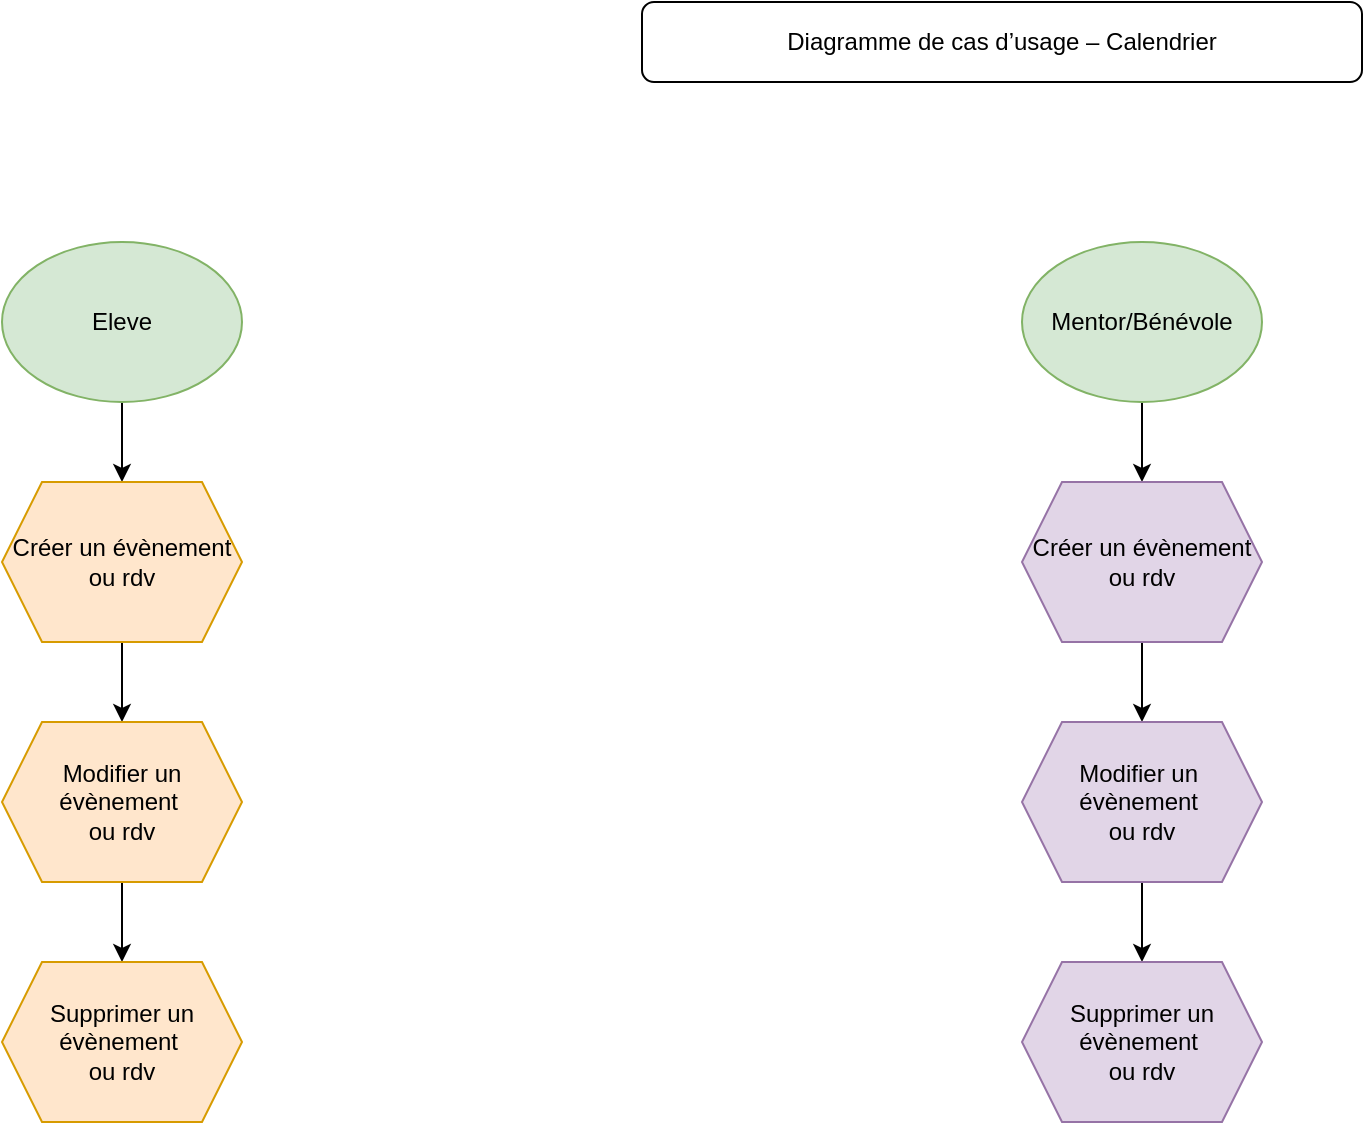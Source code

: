 <mxfile version="27.0.2">
  <diagram name="Page-1" id="TuSAUj7IL6eheAN_gJC7">
    <mxGraphModel dx="1378" dy="832" grid="1" gridSize="10" guides="1" tooltips="1" connect="1" arrows="1" fold="1" page="1" pageScale="1" pageWidth="827" pageHeight="1169" math="0" shadow="0">
      <root>
        <mxCell id="0" />
        <mxCell id="1" parent="0" />
        <mxCell id="D2SJP2fWWxtvxuzkvLlc-10" value="" style="edgeStyle=orthogonalEdgeStyle;rounded=0;orthogonalLoop=1;jettySize=auto;html=1;" edge="1" parent="1" source="D2SJP2fWWxtvxuzkvLlc-1" target="D2SJP2fWWxtvxuzkvLlc-4">
          <mxGeometry relative="1" as="geometry" />
        </mxCell>
        <mxCell id="D2SJP2fWWxtvxuzkvLlc-1" value="Eleve" style="ellipse;whiteSpace=wrap;html=1;fillColor=#d5e8d4;strokeColor=#82b366;" vertex="1" parent="1">
          <mxGeometry x="80" y="160" width="120" height="80" as="geometry" />
        </mxCell>
        <mxCell id="D2SJP2fWWxtvxuzkvLlc-13" value="" style="edgeStyle=orthogonalEdgeStyle;rounded=0;orthogonalLoop=1;jettySize=auto;html=1;" edge="1" parent="1" source="D2SJP2fWWxtvxuzkvLlc-2" target="D2SJP2fWWxtvxuzkvLlc-5">
          <mxGeometry relative="1" as="geometry" />
        </mxCell>
        <mxCell id="D2SJP2fWWxtvxuzkvLlc-2" value="Mentor/Bénévole" style="ellipse;whiteSpace=wrap;html=1;fillColor=#d5e8d4;strokeColor=#82b366;" vertex="1" parent="1">
          <mxGeometry x="590" y="160" width="120" height="80" as="geometry" />
        </mxCell>
        <mxCell id="D2SJP2fWWxtvxuzkvLlc-3" value="Diagramme de cas d’usage – Calendrier" style="rounded=1;whiteSpace=wrap;html=1;" vertex="1" parent="1">
          <mxGeometry x="400" y="40" width="360" height="40" as="geometry" />
        </mxCell>
        <mxCell id="D2SJP2fWWxtvxuzkvLlc-11" value="" style="edgeStyle=orthogonalEdgeStyle;rounded=0;orthogonalLoop=1;jettySize=auto;html=1;" edge="1" parent="1" source="D2SJP2fWWxtvxuzkvLlc-4" target="D2SJP2fWWxtvxuzkvLlc-6">
          <mxGeometry relative="1" as="geometry" />
        </mxCell>
        <mxCell id="D2SJP2fWWxtvxuzkvLlc-4" value="Créer un évènement&lt;div&gt;ou rdv&lt;/div&gt;" style="shape=hexagon;perimeter=hexagonPerimeter2;whiteSpace=wrap;html=1;fixedSize=1;fillColor=#ffe6cc;strokeColor=#d79b00;" vertex="1" parent="1">
          <mxGeometry x="80" y="280" width="120" height="80" as="geometry" />
        </mxCell>
        <mxCell id="D2SJP2fWWxtvxuzkvLlc-14" value="" style="edgeStyle=orthogonalEdgeStyle;rounded=0;orthogonalLoop=1;jettySize=auto;html=1;" edge="1" parent="1" source="D2SJP2fWWxtvxuzkvLlc-5" target="D2SJP2fWWxtvxuzkvLlc-8">
          <mxGeometry relative="1" as="geometry" />
        </mxCell>
        <mxCell id="D2SJP2fWWxtvxuzkvLlc-5" value="Créer un évènement&lt;div&gt;ou rdv&lt;/div&gt;" style="shape=hexagon;perimeter=hexagonPerimeter2;whiteSpace=wrap;html=1;fixedSize=1;fillColor=#e1d5e7;strokeColor=#9673a6;" vertex="1" parent="1">
          <mxGeometry x="590" y="280" width="120" height="80" as="geometry" />
        </mxCell>
        <mxCell id="D2SJP2fWWxtvxuzkvLlc-12" value="" style="edgeStyle=orthogonalEdgeStyle;rounded=0;orthogonalLoop=1;jettySize=auto;html=1;" edge="1" parent="1" source="D2SJP2fWWxtvxuzkvLlc-6" target="D2SJP2fWWxtvxuzkvLlc-7">
          <mxGeometry relative="1" as="geometry" />
        </mxCell>
        <mxCell id="D2SJP2fWWxtvxuzkvLlc-6" value="Modifier un évènement&amp;nbsp;&lt;div&gt;ou rdv&lt;/div&gt;" style="shape=hexagon;perimeter=hexagonPerimeter2;whiteSpace=wrap;html=1;fixedSize=1;fillColor=#ffe6cc;strokeColor=#d79b00;" vertex="1" parent="1">
          <mxGeometry x="80" y="400" width="120" height="80" as="geometry" />
        </mxCell>
        <mxCell id="D2SJP2fWWxtvxuzkvLlc-7" value="Supprimer un&lt;div&gt;évènement&amp;nbsp;&lt;/div&gt;&lt;div&gt;ou rdv&lt;/div&gt;" style="shape=hexagon;perimeter=hexagonPerimeter2;whiteSpace=wrap;html=1;fixedSize=1;fillColor=#ffe6cc;strokeColor=#d79b00;" vertex="1" parent="1">
          <mxGeometry x="80" y="520" width="120" height="80" as="geometry" />
        </mxCell>
        <mxCell id="D2SJP2fWWxtvxuzkvLlc-15" value="" style="edgeStyle=orthogonalEdgeStyle;rounded=0;orthogonalLoop=1;jettySize=auto;html=1;" edge="1" parent="1" source="D2SJP2fWWxtvxuzkvLlc-8" target="D2SJP2fWWxtvxuzkvLlc-9">
          <mxGeometry relative="1" as="geometry" />
        </mxCell>
        <mxCell id="D2SJP2fWWxtvxuzkvLlc-8" value="Modifier un&amp;nbsp;&lt;div&gt;évènement&amp;nbsp;&lt;/div&gt;&lt;div&gt;ou rdv&lt;/div&gt;" style="shape=hexagon;perimeter=hexagonPerimeter2;whiteSpace=wrap;html=1;fixedSize=1;fillColor=#e1d5e7;strokeColor=#9673a6;" vertex="1" parent="1">
          <mxGeometry x="590" y="400" width="120" height="80" as="geometry" />
        </mxCell>
        <mxCell id="D2SJP2fWWxtvxuzkvLlc-9" value="Supprimer un&lt;div&gt;évènement&amp;nbsp;&lt;/div&gt;&lt;div&gt;ou rdv&lt;/div&gt;" style="shape=hexagon;perimeter=hexagonPerimeter2;whiteSpace=wrap;html=1;fixedSize=1;fillColor=#e1d5e7;strokeColor=#9673a6;" vertex="1" parent="1">
          <mxGeometry x="590" y="520" width="120" height="80" as="geometry" />
        </mxCell>
      </root>
    </mxGraphModel>
  </diagram>
</mxfile>
